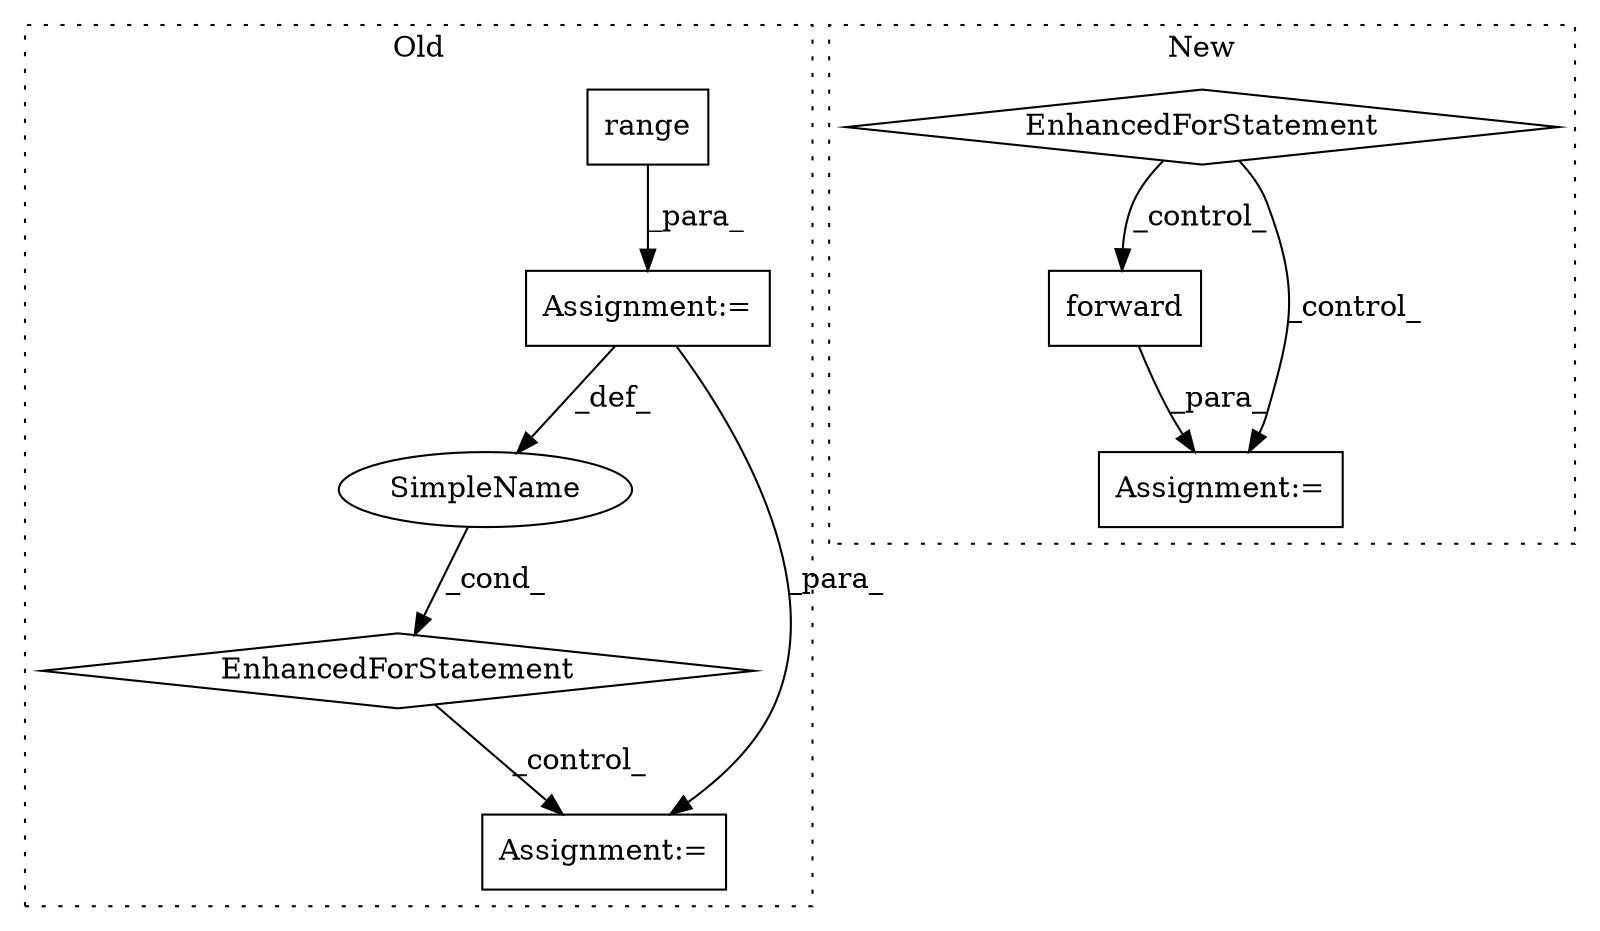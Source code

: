 digraph G {
subgraph cluster0 {
1 [label="range" a="32" s="1338,1359" l="6,1" shape="box"];
3 [label="Assignment:=" a="7" s="1277,1360" l="53,2" shape="box"];
5 [label="EnhancedForStatement" a="70" s="1277,1360" l="53,2" shape="diamond"];
6 [label="SimpleName" a="42" s="1334" l="1" shape="ellipse"];
7 [label="Assignment:=" a="7" s="1377" l="2" shape="box"];
label = "Old";
style="dotted";
}
subgraph cluster1 {
2 [label="forward" a="32" s="1534,1547" l="8,1" shape="box"];
4 [label="EnhancedForStatement" a="70" s="1415,1517" l="53,2" shape="diamond"];
8 [label="Assignment:=" a="7" s="1530" l="2" shape="box"];
label = "New";
style="dotted";
}
1 -> 3 [label="_para_"];
2 -> 8 [label="_para_"];
3 -> 7 [label="_para_"];
3 -> 6 [label="_def_"];
4 -> 2 [label="_control_"];
4 -> 8 [label="_control_"];
5 -> 7 [label="_control_"];
6 -> 5 [label="_cond_"];
}